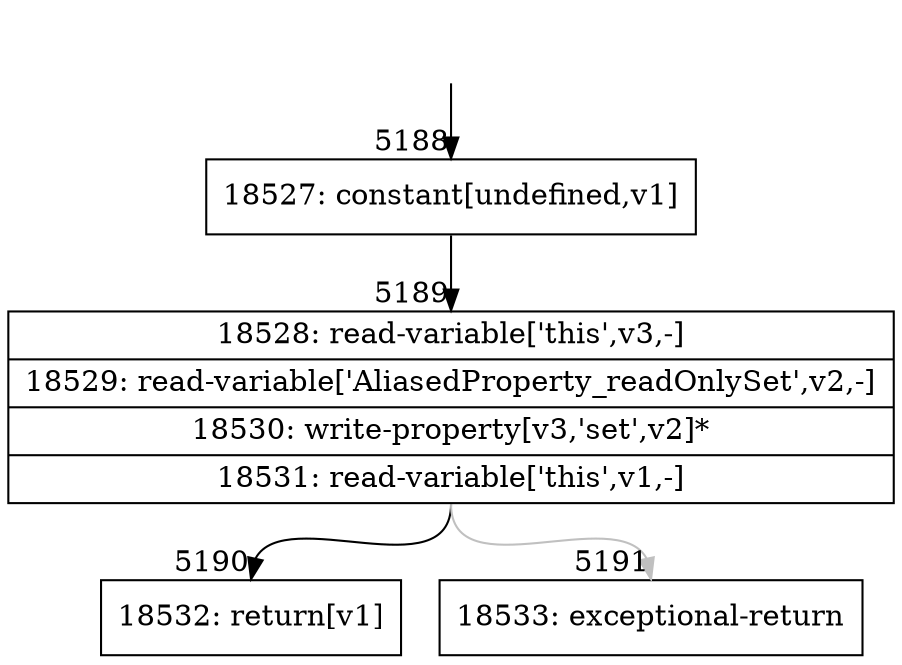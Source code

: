 digraph {
rankdir="TD"
BB_entry413[shape=none,label=""];
BB_entry413 -> BB5188 [tailport=s, headport=n, headlabel="    5188"]
BB5188 [shape=record label="{18527: constant[undefined,v1]}" ] 
BB5188 -> BB5189 [tailport=s, headport=n, headlabel="      5189"]
BB5189 [shape=record label="{18528: read-variable['this',v3,-]|18529: read-variable['AliasedProperty_readOnlySet',v2,-]|18530: write-property[v3,'set',v2]*|18531: read-variable['this',v1,-]}" ] 
BB5189 -> BB5190 [tailport=s, headport=n, headlabel="      5190"]
BB5189 -> BB5191 [tailport=s, headport=n, color=gray, headlabel="      5191"]
BB5190 [shape=record label="{18532: return[v1]}" ] 
BB5191 [shape=record label="{18533: exceptional-return}" ] 
//#$~ 9482
}
